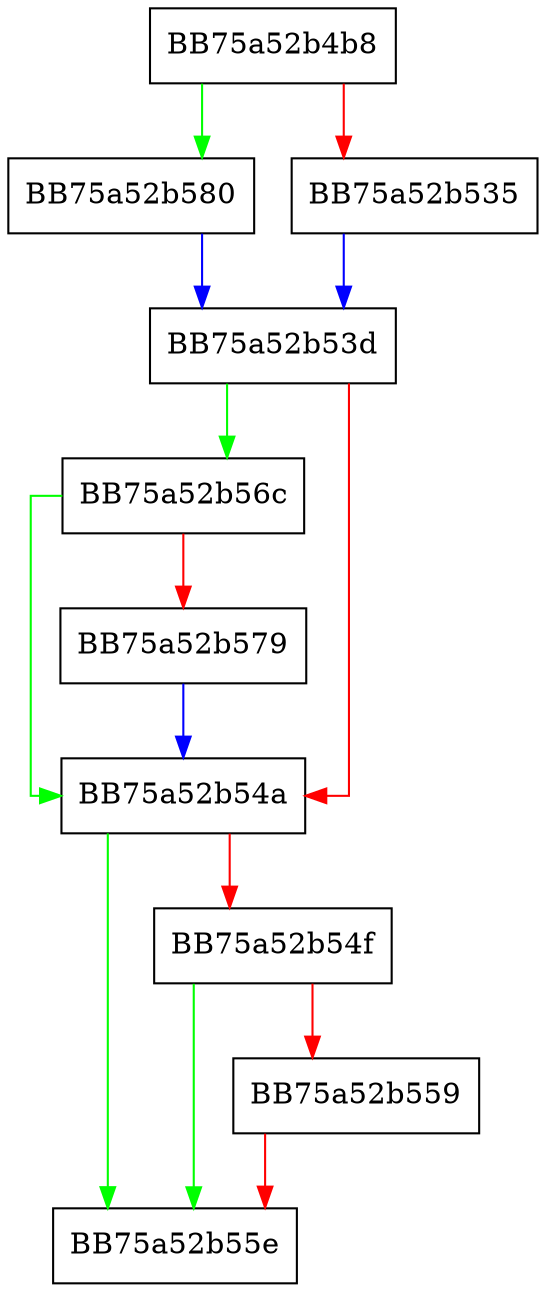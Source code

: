 digraph ConnectionCacheInfo {
  node [shape="box"];
  graph [splines=ortho];
  BB75a52b4b8 -> BB75a52b580 [color="green"];
  BB75a52b4b8 -> BB75a52b535 [color="red"];
  BB75a52b535 -> BB75a52b53d [color="blue"];
  BB75a52b53d -> BB75a52b56c [color="green"];
  BB75a52b53d -> BB75a52b54a [color="red"];
  BB75a52b54a -> BB75a52b55e [color="green"];
  BB75a52b54a -> BB75a52b54f [color="red"];
  BB75a52b54f -> BB75a52b55e [color="green"];
  BB75a52b54f -> BB75a52b559 [color="red"];
  BB75a52b559 -> BB75a52b55e [color="red"];
  BB75a52b56c -> BB75a52b54a [color="green"];
  BB75a52b56c -> BB75a52b579 [color="red"];
  BB75a52b579 -> BB75a52b54a [color="blue"];
  BB75a52b580 -> BB75a52b53d [color="blue"];
}